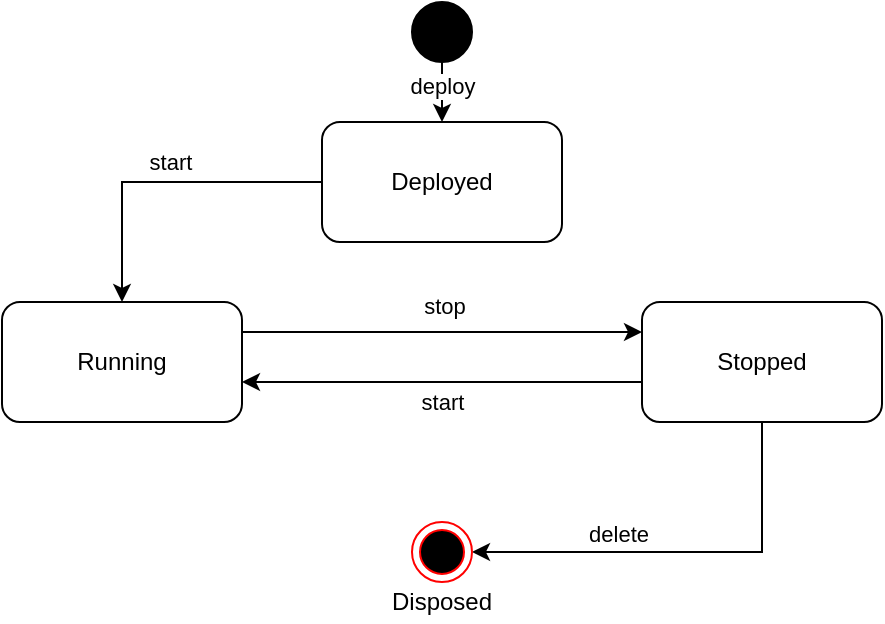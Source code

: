 <mxfile version="24.3.1" type="device">
  <diagram name="Page-1" id="0783ab3e-0a74-02c8-0abd-f7b4e66b4bec">
    <mxGraphModel dx="1154" dy="509" grid="1" gridSize="10" guides="1" tooltips="1" connect="1" arrows="1" fold="1" page="1" pageScale="1" pageWidth="850" pageHeight="1100" background="none" math="0" shadow="0">
      <root>
        <mxCell id="0" />
        <mxCell id="1" parent="0" />
        <mxCell id="_4ekiTGMIbGtFQKtluX7-7" style="edgeStyle=orthogonalEdgeStyle;rounded=0;orthogonalLoop=1;jettySize=auto;html=1;" edge="1" parent="1" source="60571a20871a0731-4" target="_4ekiTGMIbGtFQKtluX7-6">
          <mxGeometry relative="1" as="geometry" />
        </mxCell>
        <mxCell id="_4ekiTGMIbGtFQKtluX7-18" value="deploy" style="edgeLabel;html=1;align=center;verticalAlign=middle;resizable=0;points=[];" vertex="1" connectable="0" parent="_4ekiTGMIbGtFQKtluX7-7">
          <mxGeometry x="0.066" relative="1" as="geometry">
            <mxPoint y="-2" as="offset" />
          </mxGeometry>
        </mxCell>
        <mxCell id="60571a20871a0731-4" value="" style="ellipse;whiteSpace=wrap;html=1;rounded=0;shadow=0;comic=0;labelBackgroundColor=none;strokeWidth=1;fillColor=#000000;fontFamily=Verdana;fontSize=12;align=center;" parent="1" vertex="1">
          <mxGeometry x="445" y="40" width="30" height="30" as="geometry" />
        </mxCell>
        <mxCell id="_4ekiTGMIbGtFQKtluX7-14" style="edgeStyle=orthogonalEdgeStyle;rounded=0;orthogonalLoop=1;jettySize=auto;html=1;exitX=1;exitY=0.25;exitDx=0;exitDy=0;entryX=0;entryY=0.25;entryDx=0;entryDy=0;" edge="1" parent="1" source="_4ekiTGMIbGtFQKtluX7-4" target="_4ekiTGMIbGtFQKtluX7-5">
          <mxGeometry relative="1" as="geometry" />
        </mxCell>
        <mxCell id="_4ekiTGMIbGtFQKtluX7-15" value="stop" style="edgeLabel;html=1;align=center;verticalAlign=middle;resizable=0;points=[];" vertex="1" connectable="0" parent="_4ekiTGMIbGtFQKtluX7-14">
          <mxGeometry x="0.212" y="-1" relative="1" as="geometry">
            <mxPoint x="-20" y="-14" as="offset" />
          </mxGeometry>
        </mxCell>
        <mxCell id="_4ekiTGMIbGtFQKtluX7-4" value="Running" style="rounded=1;whiteSpace=wrap;html=1;" vertex="1" parent="1">
          <mxGeometry x="240" y="190" width="120" height="60" as="geometry" />
        </mxCell>
        <mxCell id="_4ekiTGMIbGtFQKtluX7-10" style="edgeStyle=orthogonalEdgeStyle;rounded=0;orthogonalLoop=1;jettySize=auto;html=1;" edge="1" parent="1">
          <mxGeometry relative="1" as="geometry">
            <mxPoint x="560.0" y="230" as="sourcePoint" />
            <mxPoint x="360.0" y="230" as="targetPoint" />
          </mxGeometry>
        </mxCell>
        <mxCell id="_4ekiTGMIbGtFQKtluX7-11" value="start" style="edgeLabel;html=1;align=center;verticalAlign=middle;resizable=0;points=[];" vertex="1" connectable="0" parent="_4ekiTGMIbGtFQKtluX7-10">
          <mxGeometry x="0.202" y="1" relative="1" as="geometry">
            <mxPoint x="20" y="9" as="offset" />
          </mxGeometry>
        </mxCell>
        <mxCell id="_4ekiTGMIbGtFQKtluX7-12" style="edgeStyle=orthogonalEdgeStyle;rounded=0;orthogonalLoop=1;jettySize=auto;html=1;entryX=1;entryY=0.5;entryDx=0;entryDy=0;" edge="1" parent="1" source="_4ekiTGMIbGtFQKtluX7-5" target="_4ekiTGMIbGtFQKtluX7-16">
          <mxGeometry relative="1" as="geometry">
            <mxPoint x="520.0" y="310" as="targetPoint" />
            <Array as="points">
              <mxPoint x="620" y="315" />
            </Array>
          </mxGeometry>
        </mxCell>
        <mxCell id="_4ekiTGMIbGtFQKtluX7-13" value="delete" style="edgeLabel;html=1;align=center;verticalAlign=middle;resizable=0;points=[];" vertex="1" connectable="0" parent="_4ekiTGMIbGtFQKtluX7-12">
          <mxGeometry x="0.235" y="2" relative="1" as="geometry">
            <mxPoint x="-8" y="-11" as="offset" />
          </mxGeometry>
        </mxCell>
        <mxCell id="_4ekiTGMIbGtFQKtluX7-5" value="Stopped" style="rounded=1;whiteSpace=wrap;html=1;" vertex="1" parent="1">
          <mxGeometry x="560" y="190" width="120" height="60" as="geometry" />
        </mxCell>
        <mxCell id="_4ekiTGMIbGtFQKtluX7-8" style="edgeStyle=orthogonalEdgeStyle;rounded=0;orthogonalLoop=1;jettySize=auto;html=1;entryX=0.5;entryY=0;entryDx=0;entryDy=0;" edge="1" parent="1" source="_4ekiTGMIbGtFQKtluX7-6" target="_4ekiTGMIbGtFQKtluX7-4">
          <mxGeometry relative="1" as="geometry" />
        </mxCell>
        <mxCell id="_4ekiTGMIbGtFQKtluX7-9" value="start" style="edgeLabel;html=1;align=center;verticalAlign=middle;resizable=0;points=[];" vertex="1" connectable="0" parent="_4ekiTGMIbGtFQKtluX7-8">
          <mxGeometry x="-0.049" relative="1" as="geometry">
            <mxPoint y="-10" as="offset" />
          </mxGeometry>
        </mxCell>
        <mxCell id="_4ekiTGMIbGtFQKtluX7-6" value="Deployed" style="rounded=1;whiteSpace=wrap;html=1;" vertex="1" parent="1">
          <mxGeometry x="400" y="100" width="120" height="60" as="geometry" />
        </mxCell>
        <mxCell id="_4ekiTGMIbGtFQKtluX7-16" value="" style="ellipse;html=1;shape=endState;fillColor=#000000;strokeColor=#ff0000;" vertex="1" parent="1">
          <mxGeometry x="445" y="300" width="30" height="30" as="geometry" />
        </mxCell>
        <mxCell id="_4ekiTGMIbGtFQKtluX7-17" value="Disposed" style="text;html=1;align=center;verticalAlign=middle;whiteSpace=wrap;rounded=0;" vertex="1" parent="1">
          <mxGeometry x="430" y="330" width="60" height="20" as="geometry" />
        </mxCell>
      </root>
    </mxGraphModel>
  </diagram>
</mxfile>
